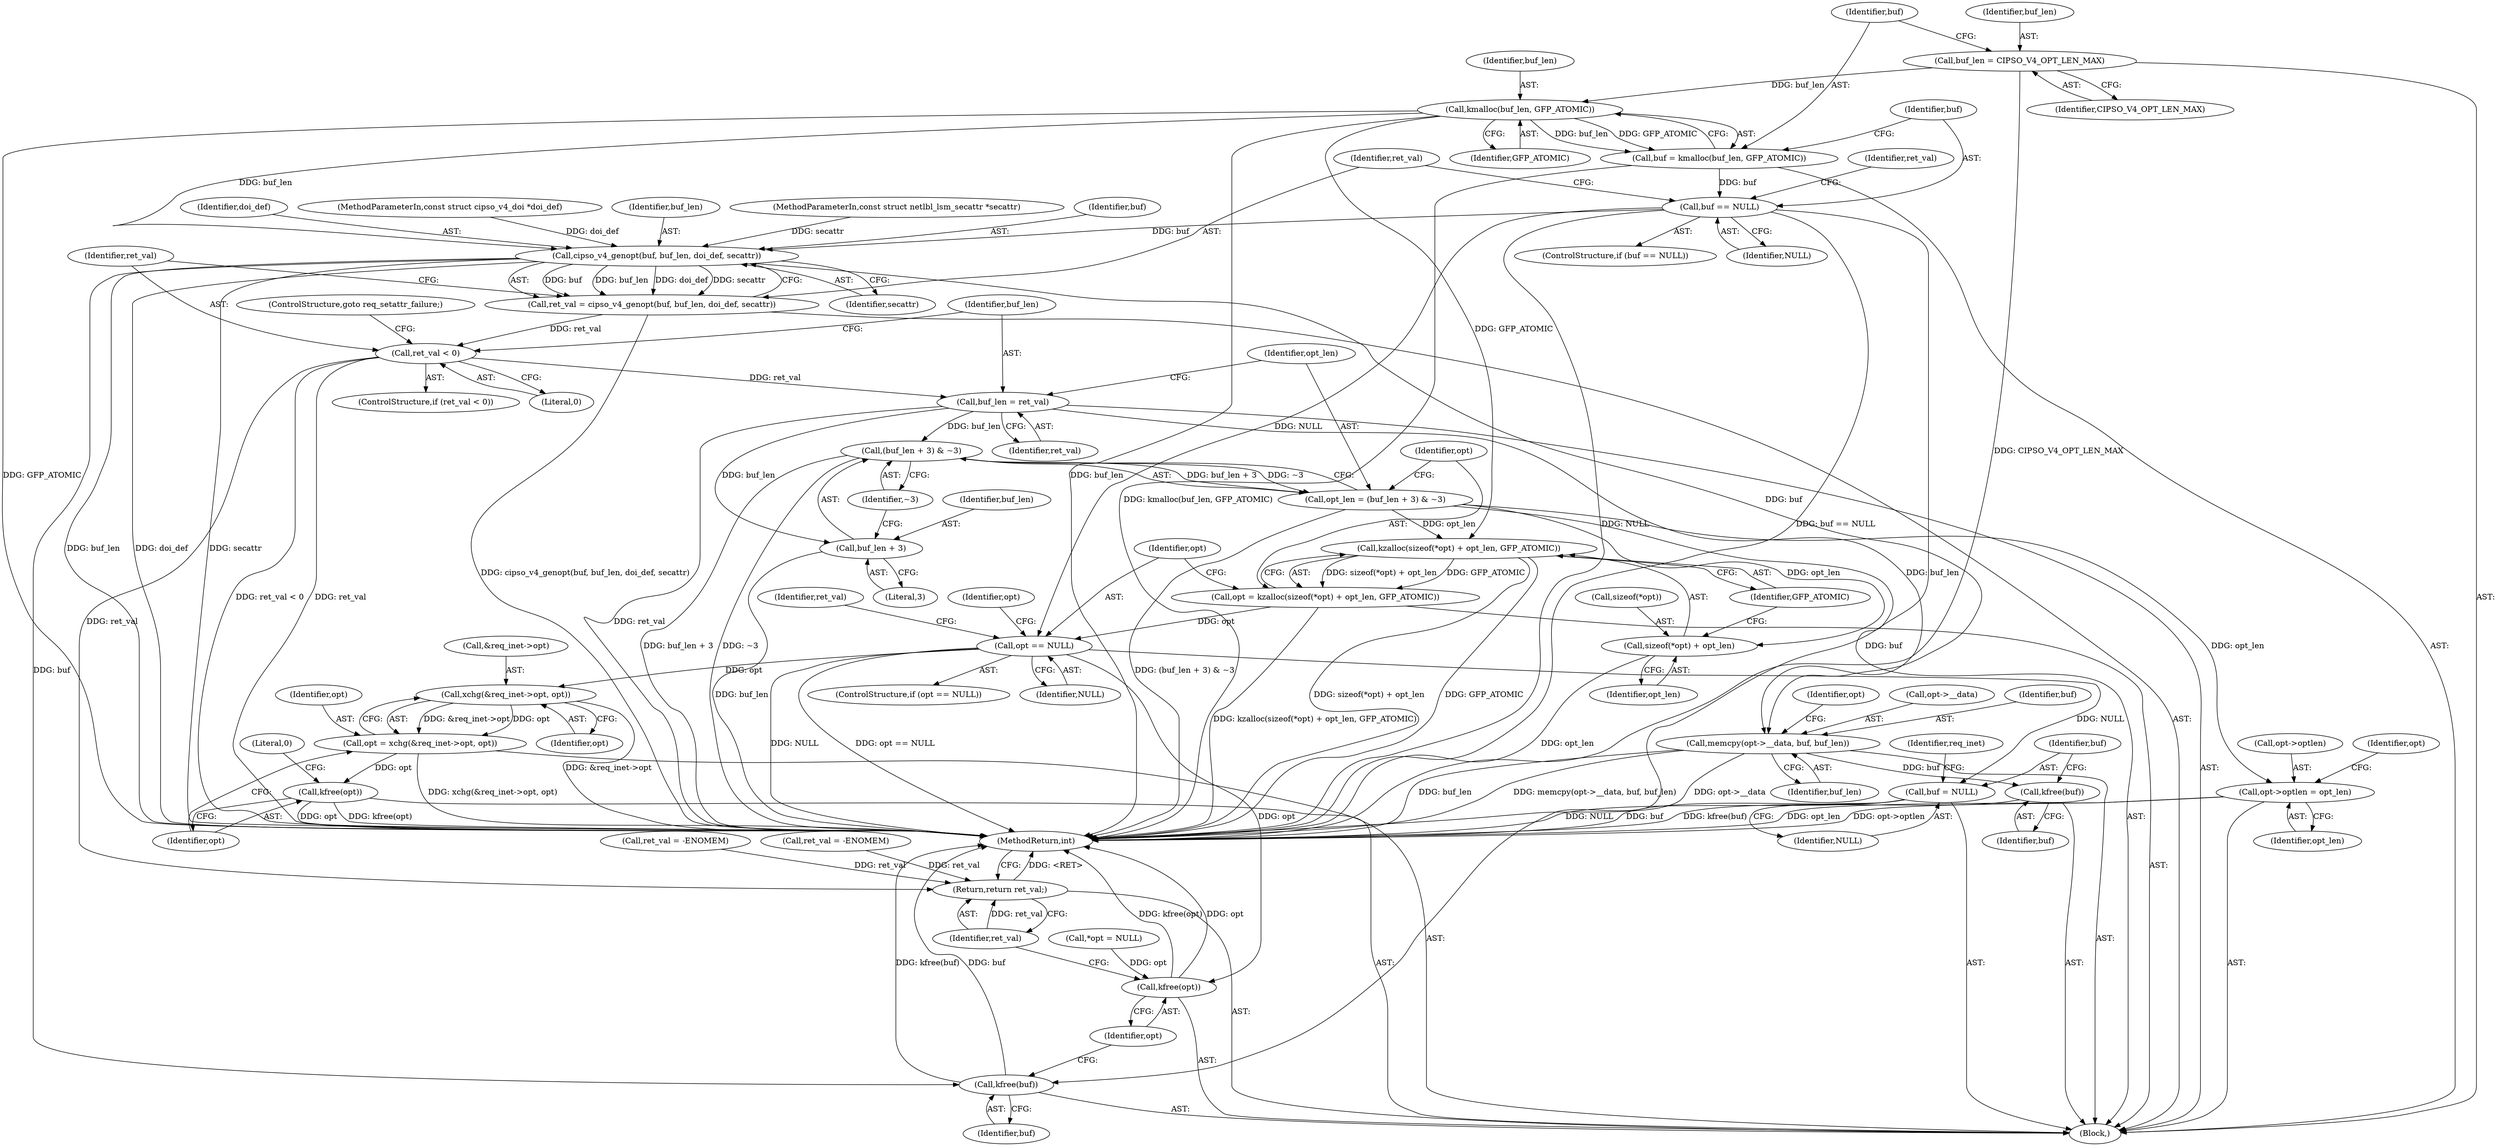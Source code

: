 digraph "0_linux_f6d8bd051c391c1c0458a30b2a7abcd939329259_7@API" {
"1000128" [label="(Call,kmalloc(buf_len, GFP_ATOMIC))"];
"1000123" [label="(Call,buf_len = CIPSO_V4_OPT_LEN_MAX)"];
"1000126" [label="(Call,buf = kmalloc(buf_len, GFP_ATOMIC))"];
"1000132" [label="(Call,buf == NULL)"];
"1000143" [label="(Call,cipso_v4_genopt(buf, buf_len, doi_def, secattr))"];
"1000141" [label="(Call,ret_val = cipso_v4_genopt(buf, buf_len, doi_def, secattr))"];
"1000149" [label="(Call,ret_val < 0)"];
"1000153" [label="(Call,buf_len = ret_val)"];
"1000158" [label="(Call,(buf_len + 3) & ~3)"];
"1000156" [label="(Call,opt_len = (buf_len + 3) & ~3)"];
"1000165" [label="(Call,kzalloc(sizeof(*opt) + opt_len, GFP_ATOMIC))"];
"1000163" [label="(Call,opt = kzalloc(sizeof(*opt) + opt_len, GFP_ATOMIC))"];
"1000173" [label="(Call,opt == NULL)"];
"1000201" [label="(Call,buf = NULL)"];
"1000210" [label="(Call,xchg(&req_inet->opt, opt))"];
"1000208" [label="(Call,opt = xchg(&req_inet->opt, opt))"];
"1000216" [label="(Call,kfree(opt))"];
"1000223" [label="(Call,kfree(opt))"];
"1000166" [label="(Call,sizeof(*opt) + opt_len)"];
"1000188" [label="(Call,opt->optlen = opt_len)"];
"1000159" [label="(Call,buf_len + 3)"];
"1000182" [label="(Call,memcpy(opt->__data, buf, buf_len))"];
"1000199" [label="(Call,kfree(buf))"];
"1000225" [label="(Return,return ret_val;)"];
"1000221" [label="(Call,kfree(buf))"];
"1000128" [label="(Call,kmalloc(buf_len, GFP_ATOMIC))"];
"1000146" [label="(Identifier,doi_def)"];
"1000175" [label="(Identifier,NULL)"];
"1000178" [label="(Identifier,ret_val)"];
"1000161" [label="(Literal,3)"];
"1000226" [label="(Identifier,ret_val)"];
"1000227" [label="(MethodReturn,int)"];
"1000154" [label="(Identifier,buf_len)"];
"1000217" [label="(Identifier,opt)"];
"1000224" [label="(Identifier,opt)"];
"1000126" [label="(Call,buf = kmalloc(buf_len, GFP_ATOMIC))"];
"1000177" [label="(Call,ret_val = -ENOMEM)"];
"1000127" [label="(Identifier,buf)"];
"1000136" [label="(Call,ret_val = -ENOMEM)"];
"1000186" [label="(Identifier,buf)"];
"1000171" [label="(Identifier,GFP_ATOMIC)"];
"1000203" [label="(Identifier,NULL)"];
"1000155" [label="(Identifier,ret_val)"];
"1000104" [label="(MethodParameterIn,const struct cipso_v4_doi *doi_def)"];
"1000156" [label="(Call,opt_len = (buf_len + 3) & ~3)"];
"1000145" [label="(Identifier,buf_len)"];
"1000137" [label="(Identifier,ret_val)"];
"1000201" [label="(Call,buf = NULL)"];
"1000187" [label="(Identifier,buf_len)"];
"1000202" [label="(Identifier,buf)"];
"1000173" [label="(Call,opt == NULL)"];
"1000149" [label="(Call,ret_val < 0)"];
"1000119" [label="(Call,*opt = NULL)"];
"1000172" [label="(ControlStructure,if (opt == NULL))"];
"1000123" [label="(Call,buf_len = CIPSO_V4_OPT_LEN_MAX)"];
"1000209" [label="(Identifier,opt)"];
"1000141" [label="(Call,ret_val = cipso_v4_genopt(buf, buf_len, doi_def, secattr))"];
"1000182" [label="(Call,memcpy(opt->__data, buf, buf_len))"];
"1000163" [label="(Call,opt = kzalloc(sizeof(*opt) + opt_len, GFP_ATOMIC))"];
"1000200" [label="(Identifier,buf)"];
"1000225" [label="(Return,return ret_val;)"];
"1000157" [label="(Identifier,opt_len)"];
"1000131" [label="(ControlStructure,if (buf == NULL))"];
"1000162" [label="(Identifier,~3)"];
"1000210" [label="(Call,xchg(&req_inet->opt, opt))"];
"1000190" [label="(Identifier,opt)"];
"1000148" [label="(ControlStructure,if (ret_val < 0))"];
"1000166" [label="(Call,sizeof(*opt) + opt_len)"];
"1000160" [label="(Identifier,buf_len)"];
"1000129" [label="(Identifier,buf_len)"];
"1000152" [label="(ControlStructure,goto req_setattr_failure;)"];
"1000174" [label="(Identifier,opt)"];
"1000153" [label="(Call,buf_len = ret_val)"];
"1000167" [label="(Call,sizeof(*opt))"];
"1000223" [label="(Call,kfree(opt))"];
"1000211" [label="(Call,&req_inet->opt)"];
"1000130" [label="(Identifier,GFP_ATOMIC)"];
"1000105" [label="(MethodParameterIn,const struct netlbl_lsm_secattr *secattr)"];
"1000164" [label="(Identifier,opt)"];
"1000170" [label="(Identifier,opt_len)"];
"1000147" [label="(Identifier,secattr)"];
"1000189" [label="(Call,opt->optlen)"];
"1000221" [label="(Call,kfree(buf))"];
"1000151" [label="(Literal,0)"];
"1000195" [label="(Identifier,opt)"];
"1000142" [label="(Identifier,ret_val)"];
"1000205" [label="(Identifier,req_inet)"];
"1000158" [label="(Call,(buf_len + 3) & ~3)"];
"1000143" [label="(Call,cipso_v4_genopt(buf, buf_len, doi_def, secattr))"];
"1000215" [label="(Identifier,opt)"];
"1000219" [label="(Literal,0)"];
"1000132" [label="(Call,buf == NULL)"];
"1000188" [label="(Call,opt->optlen = opt_len)"];
"1000199" [label="(Call,kfree(buf))"];
"1000106" [label="(Block,)"];
"1000192" [label="(Identifier,opt_len)"];
"1000125" [label="(Identifier,CIPSO_V4_OPT_LEN_MAX)"];
"1000165" [label="(Call,kzalloc(sizeof(*opt) + opt_len, GFP_ATOMIC))"];
"1000124" [label="(Identifier,buf_len)"];
"1000159" [label="(Call,buf_len + 3)"];
"1000133" [label="(Identifier,buf)"];
"1000208" [label="(Call,opt = xchg(&req_inet->opt, opt))"];
"1000216" [label="(Call,kfree(opt))"];
"1000150" [label="(Identifier,ret_val)"];
"1000134" [label="(Identifier,NULL)"];
"1000183" [label="(Call,opt->__data)"];
"1000222" [label="(Identifier,buf)"];
"1000184" [label="(Identifier,opt)"];
"1000144" [label="(Identifier,buf)"];
"1000128" -> "1000126"  [label="AST: "];
"1000128" -> "1000130"  [label="CFG: "];
"1000129" -> "1000128"  [label="AST: "];
"1000130" -> "1000128"  [label="AST: "];
"1000126" -> "1000128"  [label="CFG: "];
"1000128" -> "1000227"  [label="DDG: GFP_ATOMIC"];
"1000128" -> "1000227"  [label="DDG: buf_len"];
"1000128" -> "1000126"  [label="DDG: buf_len"];
"1000128" -> "1000126"  [label="DDG: GFP_ATOMIC"];
"1000123" -> "1000128"  [label="DDG: buf_len"];
"1000128" -> "1000143"  [label="DDG: buf_len"];
"1000128" -> "1000165"  [label="DDG: GFP_ATOMIC"];
"1000123" -> "1000106"  [label="AST: "];
"1000123" -> "1000125"  [label="CFG: "];
"1000124" -> "1000123"  [label="AST: "];
"1000125" -> "1000123"  [label="AST: "];
"1000127" -> "1000123"  [label="CFG: "];
"1000123" -> "1000227"  [label="DDG: CIPSO_V4_OPT_LEN_MAX"];
"1000126" -> "1000106"  [label="AST: "];
"1000127" -> "1000126"  [label="AST: "];
"1000133" -> "1000126"  [label="CFG: "];
"1000126" -> "1000227"  [label="DDG: kmalloc(buf_len, GFP_ATOMIC)"];
"1000126" -> "1000132"  [label="DDG: buf"];
"1000132" -> "1000131"  [label="AST: "];
"1000132" -> "1000134"  [label="CFG: "];
"1000133" -> "1000132"  [label="AST: "];
"1000134" -> "1000132"  [label="AST: "];
"1000137" -> "1000132"  [label="CFG: "];
"1000142" -> "1000132"  [label="CFG: "];
"1000132" -> "1000227"  [label="DDG: buf == NULL"];
"1000132" -> "1000227"  [label="DDG: NULL"];
"1000132" -> "1000143"  [label="DDG: buf"];
"1000132" -> "1000173"  [label="DDG: NULL"];
"1000132" -> "1000221"  [label="DDG: buf"];
"1000143" -> "1000141"  [label="AST: "];
"1000143" -> "1000147"  [label="CFG: "];
"1000144" -> "1000143"  [label="AST: "];
"1000145" -> "1000143"  [label="AST: "];
"1000146" -> "1000143"  [label="AST: "];
"1000147" -> "1000143"  [label="AST: "];
"1000141" -> "1000143"  [label="CFG: "];
"1000143" -> "1000227"  [label="DDG: buf_len"];
"1000143" -> "1000227"  [label="DDG: doi_def"];
"1000143" -> "1000227"  [label="DDG: secattr"];
"1000143" -> "1000141"  [label="DDG: buf"];
"1000143" -> "1000141"  [label="DDG: buf_len"];
"1000143" -> "1000141"  [label="DDG: doi_def"];
"1000143" -> "1000141"  [label="DDG: secattr"];
"1000104" -> "1000143"  [label="DDG: doi_def"];
"1000105" -> "1000143"  [label="DDG: secattr"];
"1000143" -> "1000182"  [label="DDG: buf"];
"1000143" -> "1000221"  [label="DDG: buf"];
"1000141" -> "1000106"  [label="AST: "];
"1000142" -> "1000141"  [label="AST: "];
"1000150" -> "1000141"  [label="CFG: "];
"1000141" -> "1000227"  [label="DDG: cipso_v4_genopt(buf, buf_len, doi_def, secattr)"];
"1000141" -> "1000149"  [label="DDG: ret_val"];
"1000149" -> "1000148"  [label="AST: "];
"1000149" -> "1000151"  [label="CFG: "];
"1000150" -> "1000149"  [label="AST: "];
"1000151" -> "1000149"  [label="AST: "];
"1000152" -> "1000149"  [label="CFG: "];
"1000154" -> "1000149"  [label="CFG: "];
"1000149" -> "1000227"  [label="DDG: ret_val < 0"];
"1000149" -> "1000227"  [label="DDG: ret_val"];
"1000149" -> "1000153"  [label="DDG: ret_val"];
"1000149" -> "1000225"  [label="DDG: ret_val"];
"1000153" -> "1000106"  [label="AST: "];
"1000153" -> "1000155"  [label="CFG: "];
"1000154" -> "1000153"  [label="AST: "];
"1000155" -> "1000153"  [label="AST: "];
"1000157" -> "1000153"  [label="CFG: "];
"1000153" -> "1000227"  [label="DDG: ret_val"];
"1000153" -> "1000158"  [label="DDG: buf_len"];
"1000153" -> "1000159"  [label="DDG: buf_len"];
"1000153" -> "1000182"  [label="DDG: buf_len"];
"1000158" -> "1000156"  [label="AST: "];
"1000158" -> "1000162"  [label="CFG: "];
"1000159" -> "1000158"  [label="AST: "];
"1000162" -> "1000158"  [label="AST: "];
"1000156" -> "1000158"  [label="CFG: "];
"1000158" -> "1000227"  [label="DDG: buf_len + 3"];
"1000158" -> "1000227"  [label="DDG: ~3"];
"1000158" -> "1000156"  [label="DDG: buf_len + 3"];
"1000158" -> "1000156"  [label="DDG: ~3"];
"1000156" -> "1000106"  [label="AST: "];
"1000157" -> "1000156"  [label="AST: "];
"1000164" -> "1000156"  [label="CFG: "];
"1000156" -> "1000227"  [label="DDG: (buf_len + 3) & ~3"];
"1000156" -> "1000165"  [label="DDG: opt_len"];
"1000156" -> "1000166"  [label="DDG: opt_len"];
"1000156" -> "1000188"  [label="DDG: opt_len"];
"1000165" -> "1000163"  [label="AST: "];
"1000165" -> "1000171"  [label="CFG: "];
"1000166" -> "1000165"  [label="AST: "];
"1000171" -> "1000165"  [label="AST: "];
"1000163" -> "1000165"  [label="CFG: "];
"1000165" -> "1000227"  [label="DDG: sizeof(*opt) + opt_len"];
"1000165" -> "1000227"  [label="DDG: GFP_ATOMIC"];
"1000165" -> "1000163"  [label="DDG: sizeof(*opt) + opt_len"];
"1000165" -> "1000163"  [label="DDG: GFP_ATOMIC"];
"1000163" -> "1000106"  [label="AST: "];
"1000164" -> "1000163"  [label="AST: "];
"1000174" -> "1000163"  [label="CFG: "];
"1000163" -> "1000227"  [label="DDG: kzalloc(sizeof(*opt) + opt_len, GFP_ATOMIC)"];
"1000163" -> "1000173"  [label="DDG: opt"];
"1000173" -> "1000172"  [label="AST: "];
"1000173" -> "1000175"  [label="CFG: "];
"1000174" -> "1000173"  [label="AST: "];
"1000175" -> "1000173"  [label="AST: "];
"1000178" -> "1000173"  [label="CFG: "];
"1000184" -> "1000173"  [label="CFG: "];
"1000173" -> "1000227"  [label="DDG: opt == NULL"];
"1000173" -> "1000227"  [label="DDG: NULL"];
"1000173" -> "1000201"  [label="DDG: NULL"];
"1000173" -> "1000210"  [label="DDG: opt"];
"1000173" -> "1000223"  [label="DDG: opt"];
"1000201" -> "1000106"  [label="AST: "];
"1000201" -> "1000203"  [label="CFG: "];
"1000202" -> "1000201"  [label="AST: "];
"1000203" -> "1000201"  [label="AST: "];
"1000205" -> "1000201"  [label="CFG: "];
"1000201" -> "1000227"  [label="DDG: NULL"];
"1000201" -> "1000227"  [label="DDG: buf"];
"1000210" -> "1000208"  [label="AST: "];
"1000210" -> "1000215"  [label="CFG: "];
"1000211" -> "1000210"  [label="AST: "];
"1000215" -> "1000210"  [label="AST: "];
"1000208" -> "1000210"  [label="CFG: "];
"1000210" -> "1000227"  [label="DDG: &req_inet->opt"];
"1000210" -> "1000208"  [label="DDG: &req_inet->opt"];
"1000210" -> "1000208"  [label="DDG: opt"];
"1000208" -> "1000106"  [label="AST: "];
"1000209" -> "1000208"  [label="AST: "];
"1000217" -> "1000208"  [label="CFG: "];
"1000208" -> "1000227"  [label="DDG: xchg(&req_inet->opt, opt)"];
"1000208" -> "1000216"  [label="DDG: opt"];
"1000216" -> "1000106"  [label="AST: "];
"1000216" -> "1000217"  [label="CFG: "];
"1000217" -> "1000216"  [label="AST: "];
"1000219" -> "1000216"  [label="CFG: "];
"1000216" -> "1000227"  [label="DDG: kfree(opt)"];
"1000216" -> "1000227"  [label="DDG: opt"];
"1000223" -> "1000106"  [label="AST: "];
"1000223" -> "1000224"  [label="CFG: "];
"1000224" -> "1000223"  [label="AST: "];
"1000226" -> "1000223"  [label="CFG: "];
"1000223" -> "1000227"  [label="DDG: kfree(opt)"];
"1000223" -> "1000227"  [label="DDG: opt"];
"1000119" -> "1000223"  [label="DDG: opt"];
"1000166" -> "1000170"  [label="CFG: "];
"1000167" -> "1000166"  [label="AST: "];
"1000170" -> "1000166"  [label="AST: "];
"1000171" -> "1000166"  [label="CFG: "];
"1000166" -> "1000227"  [label="DDG: opt_len"];
"1000188" -> "1000106"  [label="AST: "];
"1000188" -> "1000192"  [label="CFG: "];
"1000189" -> "1000188"  [label="AST: "];
"1000192" -> "1000188"  [label="AST: "];
"1000195" -> "1000188"  [label="CFG: "];
"1000188" -> "1000227"  [label="DDG: opt->optlen"];
"1000188" -> "1000227"  [label="DDG: opt_len"];
"1000159" -> "1000161"  [label="CFG: "];
"1000160" -> "1000159"  [label="AST: "];
"1000161" -> "1000159"  [label="AST: "];
"1000162" -> "1000159"  [label="CFG: "];
"1000159" -> "1000227"  [label="DDG: buf_len"];
"1000182" -> "1000106"  [label="AST: "];
"1000182" -> "1000187"  [label="CFG: "];
"1000183" -> "1000182"  [label="AST: "];
"1000186" -> "1000182"  [label="AST: "];
"1000187" -> "1000182"  [label="AST: "];
"1000190" -> "1000182"  [label="CFG: "];
"1000182" -> "1000227"  [label="DDG: buf_len"];
"1000182" -> "1000227"  [label="DDG: memcpy(opt->__data, buf, buf_len)"];
"1000182" -> "1000227"  [label="DDG: opt->__data"];
"1000182" -> "1000199"  [label="DDG: buf"];
"1000199" -> "1000106"  [label="AST: "];
"1000199" -> "1000200"  [label="CFG: "];
"1000200" -> "1000199"  [label="AST: "];
"1000202" -> "1000199"  [label="CFG: "];
"1000199" -> "1000227"  [label="DDG: kfree(buf)"];
"1000225" -> "1000106"  [label="AST: "];
"1000225" -> "1000226"  [label="CFG: "];
"1000226" -> "1000225"  [label="AST: "];
"1000227" -> "1000225"  [label="CFG: "];
"1000225" -> "1000227"  [label="DDG: <RET>"];
"1000226" -> "1000225"  [label="DDG: ret_val"];
"1000177" -> "1000225"  [label="DDG: ret_val"];
"1000136" -> "1000225"  [label="DDG: ret_val"];
"1000221" -> "1000106"  [label="AST: "];
"1000221" -> "1000222"  [label="CFG: "];
"1000222" -> "1000221"  [label="AST: "];
"1000224" -> "1000221"  [label="CFG: "];
"1000221" -> "1000227"  [label="DDG: kfree(buf)"];
"1000221" -> "1000227"  [label="DDG: buf"];
}
